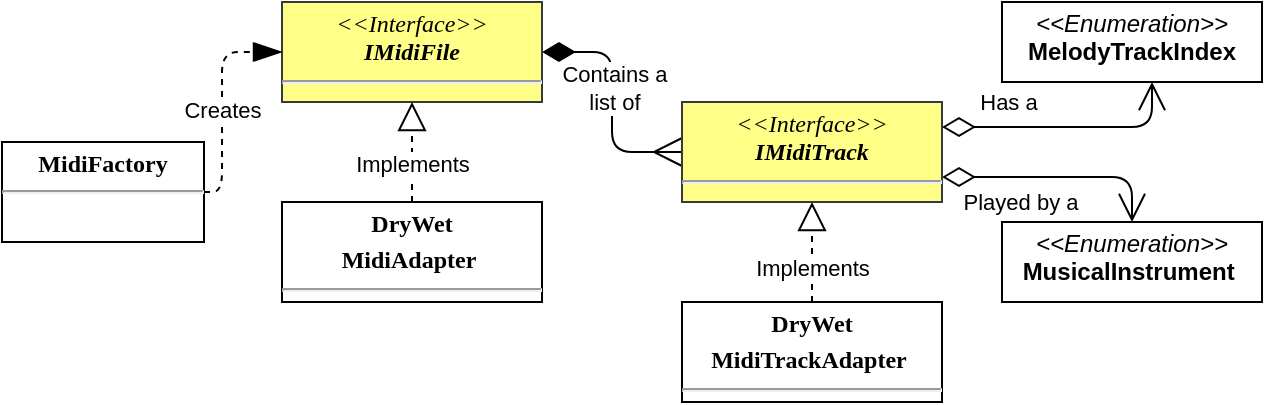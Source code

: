 <mxfile version="13.7.3" type="device" pages="4"><diagram id="5V231vLE11C7SsUKvrOc" name="Overview"><mxGraphModel dx="1024" dy="592" grid="1" gridSize="10" guides="1" tooltips="1" connect="1" arrows="1" fold="1" page="1" pageScale="1" pageWidth="827" pageHeight="1169" math="0" shadow="0"><root><mxCell id="QIt7D08QcLys3_P5vtUO-0"/><mxCell id="QIt7D08QcLys3_P5vtUO-1" parent="QIt7D08QcLys3_P5vtUO-0"/><mxCell id="J1rbVlcADmhOy6My7X3t-0" value="&lt;p style=&quot;margin: 4px 0px 0px ; text-align: center&quot;&gt;&lt;span&gt;&lt;b&gt;DryWet&lt;/b&gt;&lt;/span&gt;&lt;/p&gt;&lt;p style=&quot;margin: 4px 0px 0px ; text-align: center&quot;&gt;&lt;span&gt;&lt;b&gt;MidiTrackAdapter&amp;nbsp;&lt;/b&gt;&lt;/span&gt;&lt;/p&gt;&lt;hr style=&quot;font-size: 12px&quot;&gt;&lt;p style=&quot;margin: 0px 0px 0px 4px&quot;&gt;&lt;br&gt;&lt;/p&gt;" style="verticalAlign=top;align=left;overflow=fill;fontSize=12;fontFamily=Verdana;html=1;" parent="QIt7D08QcLys3_P5vtUO-1" vertex="1"><mxGeometry x="430" y="190" width="130" height="50" as="geometry"/></mxCell><mxCell id="J1rbVlcADmhOy6My7X3t-3" value="" style="endArrow=block;dashed=1;endFill=0;endSize=12;html=1;entryX=0.5;entryY=1;entryDx=0;entryDy=0;exitX=0.5;exitY=0;exitDx=0;exitDy=0;" parent="QIt7D08QcLys3_P5vtUO-1" source="J1rbVlcADmhOy6My7X3t-0" target="rFcMjTWTrSvsOlUJRT0v-9" edge="1"><mxGeometry width="160" relative="1" as="geometry"><mxPoint x="1174" y="330" as="sourcePoint"/><mxPoint x="1334" y="330" as="targetPoint"/></mxGeometry></mxCell><mxCell id="J1rbVlcADmhOy6My7X3t-5" value="Implements" style="edgeLabel;html=1;align=center;verticalAlign=middle;resizable=0;points=[];" parent="J1rbVlcADmhOy6My7X3t-3" vertex="1" connectable="0"><mxGeometry x="-0.456" y="1" relative="1" as="geometry"><mxPoint x="1" y="-4" as="offset"/></mxGeometry></mxCell><mxCell id="CVeoetYqST6cuay9dyxP-10" value="" style="endArrow=ERmany;html=1;endSize=12;startArrow=diamondThin;startSize=14;startFill=1;edgeStyle=orthogonalEdgeStyle;align=left;verticalAlign=bottom;entryX=0;entryY=0.5;entryDx=0;entryDy=0;endFill=0;exitX=1;exitY=0.5;exitDx=0;exitDy=0;" parent="QIt7D08QcLys3_P5vtUO-1" source="rFcMjTWTrSvsOlUJRT0v-1" target="rFcMjTWTrSvsOlUJRT0v-9" edge="1"><mxGeometry x="-1" y="3" relative="1" as="geometry"><mxPoint x="651.5" y="255" as="sourcePoint"/><mxPoint x="712" y="445" as="targetPoint"/></mxGeometry></mxCell><mxCell id="CVeoetYqST6cuay9dyxP-11" value="Contains a&lt;br&gt;&amp;nbsp;list of&amp;nbsp;" style="edgeLabel;html=1;align=center;verticalAlign=middle;resizable=0;points=[];" parent="CVeoetYqST6cuay9dyxP-10" vertex="1" connectable="0"><mxGeometry x="-0.118" relative="1" as="geometry"><mxPoint x="1" as="offset"/></mxGeometry></mxCell><mxCell id="zI2JBXG_XZW0BMub-MyV-1" value="&lt;p style=&quot;margin: 0px ; margin-top: 4px ; text-align: center&quot;&gt;&lt;font&gt;&lt;i style=&quot;font-size: 12px&quot;&gt;&amp;lt;&amp;lt;Enumeration&amp;gt;&amp;gt;&lt;/i&gt;&lt;br&gt;&lt;b&gt;MelodyTrackIndex&lt;/b&gt;&lt;br&gt;&lt;/font&gt;&lt;/p&gt;" style="verticalAlign=top;align=left;overflow=fill;fontSize=12;fontFamily=Helvetica;html=1;" parent="QIt7D08QcLys3_P5vtUO-1" vertex="1"><mxGeometry x="590" y="40" width="130" height="40" as="geometry"/></mxCell><mxCell id="rFcMjTWTrSvsOlUJRT0v-0" value="&lt;p style=&quot;margin: 4px 0px 0px ; text-align: center&quot;&gt;&lt;span&gt;&lt;b&gt;DryWet&lt;/b&gt;&lt;/span&gt;&lt;/p&gt;&lt;p style=&quot;margin: 4px 0px 0px ; text-align: center&quot;&gt;&lt;span&gt;&lt;b&gt;MidiAdapter&amp;nbsp;&lt;/b&gt;&lt;/span&gt;&lt;/p&gt;&lt;hr style=&quot;font-size: 12px&quot;&gt;&lt;p style=&quot;margin: 0px 0px 0px 4px&quot;&gt;&lt;br&gt;&lt;/p&gt;" style="verticalAlign=top;align=left;overflow=fill;fontSize=12;fontFamily=Verdana;html=1;" parent="QIt7D08QcLys3_P5vtUO-1" vertex="1"><mxGeometry x="230" y="140" width="130" height="50" as="geometry"/></mxCell><mxCell id="rFcMjTWTrSvsOlUJRT0v-1" value="&lt;p style=&quot;margin: 4px 0px 0px ; text-align: center&quot;&gt;&lt;font style=&quot;font-size: 12px&quot;&gt;&lt;i&gt;&amp;lt;&amp;lt;Interface&amp;gt;&amp;gt;&lt;/i&gt;&lt;br&gt;&lt;b&gt;&lt;i&gt;IMidiFile&lt;/i&gt;&lt;/b&gt;&lt;/font&gt;&lt;/p&gt;&lt;hr&gt;&lt;p style=&quot;margin: 0px 0px 0px 4px&quot;&gt;&lt;br&gt;&lt;/p&gt;" style="verticalAlign=top;align=left;overflow=fill;fontSize=12;fontFamily=Verdana;html=1;fillColor=#ffff88;strokeColor=#36393d;" parent="QIt7D08QcLys3_P5vtUO-1" vertex="1"><mxGeometry x="230" y="40" width="130" height="50" as="geometry"/></mxCell><mxCell id="rFcMjTWTrSvsOlUJRT0v-2" value="" style="endArrow=block;dashed=1;endFill=0;endSize=12;html=1;entryX=0.5;entryY=1;entryDx=0;entryDy=0;exitX=0.5;exitY=0;exitDx=0;exitDy=0;" parent="QIt7D08QcLys3_P5vtUO-1" source="rFcMjTWTrSvsOlUJRT0v-0" target="rFcMjTWTrSvsOlUJRT0v-1" edge="1"><mxGeometry width="160" relative="1" as="geometry"><mxPoint x="410" y="330" as="sourcePoint"/><mxPoint x="570" y="330" as="targetPoint"/></mxGeometry></mxCell><mxCell id="rFcMjTWTrSvsOlUJRT0v-3" value="Implements" style="edgeLabel;html=1;align=center;verticalAlign=middle;resizable=0;points=[];" parent="rFcMjTWTrSvsOlUJRT0v-2" vertex="1" connectable="0"><mxGeometry x="-0.456" y="1" relative="1" as="geometry"><mxPoint x="1" y="-6" as="offset"/></mxGeometry></mxCell><mxCell id="rFcMjTWTrSvsOlUJRT0v-5" value="&lt;p style=&quot;margin: 0px ; margin-top: 4px ; text-align: center&quot;&gt;&lt;font&gt;&lt;i style=&quot;font-size: 12px&quot;&gt;&amp;lt;&amp;lt;Enumeration&amp;gt;&amp;gt;&lt;/i&gt;&lt;br&gt;&lt;b&gt;MusicalInstrument&amp;nbsp;&lt;/b&gt;&lt;br&gt;&lt;/font&gt;&lt;/p&gt;" style="verticalAlign=top;align=left;overflow=fill;fontSize=12;fontFamily=Helvetica;html=1;" parent="QIt7D08QcLys3_P5vtUO-1" vertex="1"><mxGeometry x="590" y="150" width="130" height="40" as="geometry"/></mxCell><mxCell id="rFcMjTWTrSvsOlUJRT0v-6" value="" style="endArrow=open;html=1;endSize=12;startArrow=diamondThin;startSize=14;startFill=0;edgeStyle=orthogonalEdgeStyle;align=left;verticalAlign=bottom;exitX=1;exitY=0.75;exitDx=0;exitDy=0;entryX=0.5;entryY=0;entryDx=0;entryDy=0;" parent="QIt7D08QcLys3_P5vtUO-1" source="rFcMjTWTrSvsOlUJRT0v-9" target="rFcMjTWTrSvsOlUJRT0v-5" edge="1"><mxGeometry x="-1" y="3" relative="1" as="geometry"><mxPoint x="1164" y="270" as="sourcePoint"/><mxPoint x="962.5" y="565" as="targetPoint"/></mxGeometry></mxCell><mxCell id="rFcMjTWTrSvsOlUJRT0v-7" value="Played by a" style="edgeLabel;html=1;align=center;verticalAlign=middle;resizable=0;points=[];" parent="rFcMjTWTrSvsOlUJRT0v-6" vertex="1" connectable="0"><mxGeometry x="-0.209" y="-2" relative="1" as="geometry"><mxPoint x="-8" y="10.5" as="offset"/></mxGeometry></mxCell><mxCell id="rFcMjTWTrSvsOlUJRT0v-8" value="&lt;p style=&quot;margin: 4px 0px 0px ; text-align: center ; font-size: 12px&quot;&gt;&lt;b&gt;MidiFactory&lt;/b&gt;&lt;br&gt;&lt;/p&gt;&lt;hr style=&quot;font-size: 12px&quot;&gt;&lt;p style=&quot;margin: 0px 0px 0px 4px&quot;&gt;&lt;br&gt;&lt;/p&gt;" style="verticalAlign=top;align=left;overflow=fill;fontSize=12;fontFamily=Verdana;html=1;" parent="QIt7D08QcLys3_P5vtUO-1" vertex="1"><mxGeometry x="90" y="110" width="101" height="50" as="geometry"/></mxCell><mxCell id="rFcMjTWTrSvsOlUJRT0v-9" value="&lt;p style=&quot;margin: 4px 0px 0px ; text-align: center&quot;&gt;&lt;font style=&quot;font-size: 12px&quot;&gt;&lt;i&gt;&amp;lt;&amp;lt;Interface&amp;gt;&amp;gt;&lt;/i&gt;&lt;br&gt;&lt;b&gt;&lt;i&gt;IMidiTrack&lt;/i&gt;&lt;/b&gt;&lt;/font&gt;&lt;/p&gt;&lt;hr&gt;&lt;p style=&quot;margin: 0px 0px 0px 4px&quot;&gt;&lt;br&gt;&lt;/p&gt;" style="verticalAlign=top;align=left;overflow=fill;fontSize=12;fontFamily=Verdana;html=1;fillColor=#ffff88;strokeColor=#36393d;" parent="QIt7D08QcLys3_P5vtUO-1" vertex="1"><mxGeometry x="430" y="90" width="130" height="50" as="geometry"/></mxCell><mxCell id="UGyKBOKv4-_0a0hV9_R6-1" value="" style="endArrow=open;html=1;endSize=12;startArrow=diamondThin;startSize=14;startFill=0;edgeStyle=orthogonalEdgeStyle;align=left;verticalAlign=bottom;exitX=1;exitY=0.25;exitDx=0;exitDy=0;" parent="QIt7D08QcLys3_P5vtUO-1" source="rFcMjTWTrSvsOlUJRT0v-9" target="zI2JBXG_XZW0BMub-MyV-1" edge="1"><mxGeometry x="-1" y="3" relative="1" as="geometry"><mxPoint x="630" y="87.5" as="sourcePoint"/><mxPoint x="730" y="130" as="targetPoint"/><Array as="points"><mxPoint x="665" y="103"/></Array></mxGeometry></mxCell><mxCell id="UGyKBOKv4-_0a0hV9_R6-2" value="Has a" style="edgeLabel;html=1;align=center;verticalAlign=middle;resizable=0;points=[];" parent="UGyKBOKv4-_0a0hV9_R6-1" vertex="1" connectable="0"><mxGeometry x="-0.209" y="-2" relative="1" as="geometry"><mxPoint x="-18" y="-14.5" as="offset"/></mxGeometry></mxCell><mxCell id="UGyKBOKv4-_0a0hV9_R6-3" value="Creates" style="endArrow=blockThin;endSize=12;dashed=1;html=1;exitX=1;exitY=0.5;exitDx=0;exitDy=0;entryX=0;entryY=0.5;entryDx=0;entryDy=0;endFill=1;" parent="QIt7D08QcLys3_P5vtUO-1" source="rFcMjTWTrSvsOlUJRT0v-8" target="rFcMjTWTrSvsOlUJRT0v-1" edge="1"><mxGeometry x="-0.092" width="160" relative="1" as="geometry"><mxPoint x="400" y="250" as="sourcePoint"/><mxPoint x="560" y="250" as="targetPoint"/><Array as="points"><mxPoint x="200" y="135"/><mxPoint x="200" y="65"/></Array><mxPoint as="offset"/></mxGeometry></mxCell></root></mxGraphModel></diagram><diagram id="1wp-c8XFSkvXyYe8N1DW" name="IMidiFile"><mxGraphModel dx="1038" dy="607" grid="1" gridSize="10" guides="1" tooltips="1" connect="1" arrows="1" fold="1" page="1" pageScale="1" pageWidth="827" pageHeight="1169" math="0" shadow="0"><root><mxCell id="E3sXoWhO7z0aJu0Or1Rq-0"/><mxCell id="E3sXoWhO7z0aJu0Or1Rq-1" parent="E3sXoWhO7z0aJu0Or1Rq-0"/><mxCell id="x6q_NHVvEEY7eZuTdqSl-0" value="&lt;p style=&quot;margin: 4px 0px 0px ; text-align: center&quot;&gt;&lt;font style=&quot;font-size: 12px&quot;&gt;&lt;i&gt;&amp;lt;&amp;lt;&lt;/i&gt;&lt;i&gt;Interface&lt;/i&gt;&lt;i&gt;&amp;gt;&amp;gt;&lt;/i&gt;&lt;br&gt;&lt;b&gt;&lt;i&gt;IMidiTrack&lt;/i&gt;&lt;/b&gt;&lt;/font&gt;&lt;/p&gt;&lt;hr&gt;&lt;p style=&quot;margin: 0px 0px 0px 4px&quot;&gt;&lt;font style=&quot;font-size: 12px&quot;&gt;+ TrackNumber: MelodyTrackIndex&lt;/font&gt;&lt;/p&gt;&lt;p style=&quot;margin: 0px 0px 0px 4px&quot;&gt;&lt;font style=&quot;font-size: 12px&quot;&gt;+ TrackName: string&lt;br&gt;&lt;/font&gt;&lt;/p&gt;&lt;p style=&quot;margin: 0px 0px 0px 4px&quot;&gt;&lt;font style=&quot;font-size: 12px&quot;&gt;+ MusicalInstrument?: InstrumentMidiCode&lt;br&gt;&lt;/font&gt;&lt;/p&gt;&lt;p style=&quot;margin: 0px 0px 0px 4px&quot;&gt;&lt;font style=&quot;font-size: 12px&quot;&gt;+&amp;nbsp;InstrumentName : string&lt;/font&gt;&lt;/p&gt;&lt;p style=&quot;margin: 0px 0px 0px 4px&quot;&gt;&lt;br&gt;&lt;/p&gt;" style="verticalAlign=top;align=left;overflow=fill;fontSize=12;fontFamily=Verdana;html=1;" vertex="1" parent="E3sXoWhO7z0aJu0Or1Rq-1"><mxGeometry x="115" y="475" width="270" height="110" as="geometry"/></mxCell><mxCell id="x6q_NHVvEEY7eZuTdqSl-1" value="&lt;p style=&quot;margin: 4px 0px 0px ; text-align: center&quot;&gt;&lt;font style=&quot;font-size: 12px&quot;&gt;&lt;i&gt;&amp;lt;&amp;lt;&lt;/i&gt;&lt;i&gt;Interface&lt;/i&gt;&lt;i&gt;&amp;gt;&amp;gt;&lt;/i&gt;&lt;br&gt;&lt;b&gt;&lt;i&gt;IMidiFile&lt;/i&gt;&lt;/b&gt;&lt;/font&gt;&lt;/p&gt;&lt;hr&gt;&lt;p style=&quot;margin: 0px 0px 0px 4px&quot;&gt;&lt;font style=&quot;font-size: 12px&quot;&gt;+&amp;nbsp;BeatsPerMinute: byte&lt;br&gt;&lt;/font&gt;&lt;/p&gt;&lt;p style=&quot;margin: 0px 0px 0px 4px&quot;&gt;&lt;font style=&quot;font-size: 12px&quot;&gt;+ Content: object&amp;nbsp;&lt;br&gt;&lt;/font&gt;&lt;/p&gt;&lt;p style=&quot;margin: 0px 0px 0px 4px&quot;&gt;&lt;font style=&quot;font-size: 12px&quot;&gt;+ FilePath: string&lt;/font&gt;&lt;/p&gt;&lt;p style=&quot;margin: 0px 0px 0px 4px&quot;&gt;&lt;font style=&quot;font-size: 12px&quot;&gt;+ Stream: Stream&amp;nbsp;&lt;br&gt;&lt;/font&gt;&lt;/p&gt;&lt;p style=&quot;margin: 0px 0px 0px 4px&quot;&gt;+&amp;nbsp;LowestPitch:&amp;nbsp;NotePitch?&lt;/p&gt;&lt;p style=&quot;margin: 0px 0px 0px 4px&quot;&gt;&lt;/p&gt;&lt;p style=&quot;margin: 0px 0px 0px 4px&quot;&gt;+&amp;nbsp;HighestPitch:&amp;nbsp;NotePitch?&lt;/p&gt;&lt;p style=&quot;margin: 0px 0px 0px 4px&quot;&gt;+&amp;nbsp;KeySignature:&amp;nbsp;IDuration&lt;br&gt;&lt;/p&gt;&lt;p style=&quot;margin: 0px 0px 0px 4px&quot;&gt;+&amp;nbsp;NumberOfBars: int&lt;br&gt;&lt;/p&gt;&lt;p style=&quot;margin: 0px 0px 0px 4px&quot;&gt;&lt;font style=&quot;font-size: 12px&quot;&gt;+&amp;nbsp;Title: string&lt;/font&gt;&lt;/p&gt;&lt;p style=&quot;margin: 0px 0px 0px 4px&quot;&gt;&lt;font style=&quot;font-size: 12px&quot;&gt;+&amp;nbsp;Tracks:&amp;nbsp;IReadOnlyList&amp;lt;IMidiTrack&amp;gt;&lt;/font&gt;&lt;/p&gt;&lt;hr&gt;&lt;p style=&quot;margin: 0px 0px 0px 4px&quot;&gt;+&amp;nbsp;&lt;i&gt;ExtractMelodyTrack&lt;/i&gt;(byte,&amp;nbsp;in IList&amp;lt;IBar&amp;gt;) : void&lt;/p&gt;&lt;p style=&quot;margin: 0px 0px 0px 4px&quot;&gt;&lt;/p&gt;&lt;p style=&quot;margin: 0px 0px 0px 4px&quot;&gt;+&amp;nbsp;&lt;i&gt;EmbedMelody&lt;/i&gt;(IList&amp;lt;IBar&amp;gt;,&amp;nbsp;MusicalInstrument,&amp;nbsp;byte?) : void&amp;nbsp;&lt;/p&gt;&lt;p style=&quot;margin: 0px 0px 0px 4px&quot;&gt;+&amp;nbsp;&lt;i&gt;FadeOut&lt;/i&gt;(): void&lt;/p&gt;&lt;p style=&quot;margin: 0px 0px 0px 4px&quot;&gt;+&amp;nbsp;&lt;i&gt;FadeOutTrack&lt;/i&gt;(int): void&lt;/p&gt;&lt;p style=&quot;margin: 0px 0px 0px 4px&quot;&gt;&lt;font style=&quot;font-size: 12px&quot;&gt;+&amp;nbsp;&lt;i&gt;GetBarDuration&lt;/i&gt;(int):&amp;nbsp;IDuration&lt;br&gt;&lt;/font&gt;&lt;/p&gt;&lt;p style=&quot;margin: 0px 0px 0px 4px&quot;&gt;&lt;font style=&quot;font-size: 12px&quot;&gt;+&amp;nbsp;&lt;/font&gt;&lt;span&gt;&lt;i&gt;GetPitchRangeForTrack&lt;/i&gt;&lt;/span&gt;&lt;span&gt;(int,&amp;nbsp;&lt;/span&gt;&lt;span&gt;out NotePitch?,&amp;nbsp;&lt;/span&gt;&lt;span&gt;out NotePitch?&lt;/span&gt;&lt;span&gt;): void&lt;/span&gt;&lt;/p&gt;&amp;nbsp;+&amp;nbsp;&lt;span&gt;&lt;i&gt;Play&lt;/i&gt;&lt;/span&gt;&lt;span&gt;(): void&lt;/span&gt;&lt;br&gt;&lt;p style=&quot;margin: 0px 0px 0px 4px&quot;&gt;&lt;span&gt;+&amp;nbsp;&lt;/span&gt;&lt;span&gt;&lt;i&gt;PlayAsync&lt;/i&gt;&lt;/span&gt;&lt;span&gt;() : Task&lt;/span&gt;&lt;/p&gt;&lt;p style=&quot;margin: 0px 0px 0px 4px&quot;&gt;+&amp;nbsp;&lt;span&gt;&lt;i&gt;Stop&lt;/i&gt;&lt;/span&gt;&lt;span&gt;(): void&lt;/span&gt;&lt;/p&gt;&lt;p style=&quot;margin: 0px 0px 0px 4px&quot;&gt;+&amp;nbsp;&lt;i&gt;SaveFile&lt;/i&gt;(string,&amp;nbsp;string, bool): string&amp;nbsp;&lt;/p&gt;&lt;p style=&quot;margin: 0px 0px 0px 4px&quot;&gt;&lt;br&gt;&lt;/p&gt;&lt;p style=&quot;margin: 0px 0px 0px 4px&quot;&gt;&lt;br&gt;&lt;/p&gt;" style="verticalAlign=top;align=left;overflow=fill;fontSize=12;fontFamily=Verdana;html=1;" vertex="1" parent="E3sXoWhO7z0aJu0Or1Rq-1"><mxGeometry x="40" y="45" width="420" height="360" as="geometry"/></mxCell><mxCell id="x6q_NHVvEEY7eZuTdqSl-2" value="" style="endArrow=ERmany;html=1;endSize=12;startArrow=diamondThin;startSize=14;startFill=1;edgeStyle=orthogonalEdgeStyle;align=left;verticalAlign=bottom;endFill=0;" edge="1" parent="E3sXoWhO7z0aJu0Or1Rq-1" source="x6q_NHVvEEY7eZuTdqSl-1" target="x6q_NHVvEEY7eZuTdqSl-0"><mxGeometry x="-1" y="3" relative="1" as="geometry"><mxPoint x="510" y="585" as="sourcePoint"/><mxPoint x="580" y="635" as="targetPoint"/></mxGeometry></mxCell><mxCell id="x6q_NHVvEEY7eZuTdqSl-3" value="Contains a&lt;br&gt;&amp;nbsp;list of&amp;nbsp;" style="edgeLabel;html=1;align=center;verticalAlign=middle;resizable=0;points=[];" vertex="1" connectable="0" parent="x6q_NHVvEEY7eZuTdqSl-2"><mxGeometry x="-0.118" relative="1" as="geometry"><mxPoint x="1" as="offset"/></mxGeometry></mxCell></root></mxGraphModel></diagram><diagram id="NrBDlXkNeh4RMIZIlWTA" name="Adapters"><mxGraphModel dx="1038" dy="607" grid="1" gridSize="10" guides="1" tooltips="1" connect="1" arrows="1" fold="1" page="1" pageScale="1" pageWidth="827" pageHeight="1169" math="0" shadow="0"><root><mxCell id="NQVAj5PIEKVM7RzwHxVf-0"/><mxCell id="NQVAj5PIEKVM7RzwHxVf-1" parent="NQVAj5PIEKVM7RzwHxVf-0"/><mxCell id="NQVAj5PIEKVM7RzwHxVf-3" value="&lt;p style=&quot;margin: 4px 0px 0px ; text-align: center&quot;&gt;&lt;b&gt;DryWetMidiAdapter&amp;nbsp;&lt;/b&gt;&lt;br&gt;&lt;/p&gt;&lt;hr style=&quot;font-size: 12px&quot;&gt;&lt;p style=&quot;margin: 0px 0px 0px 4px&quot;&gt;-&amp;nbsp;&lt;u&gt;DefaulTrackName&lt;/u&gt;: string&lt;br&gt;&lt;/p&gt;&lt;p style=&quot;margin: 0px 0px 0px 4px&quot;&gt;- _midiContent: MidiFile&amp;nbsp;&lt;/p&gt;&lt;p style=&quot;margin: 0px 0px 0px 4px&quot;&gt;- _midiPlayer;: Playback&amp;nbsp;&lt;br&gt;&lt;/p&gt;&lt;p style=&quot;margin: 0px 0px 0px 4px&quot;&gt;- _metadataTrack: TrackChunk&amp;nbsp;&lt;br&gt;&lt;/p&gt;&lt;p style=&quot;margin: 0px 0px 0px 4px&quot;&gt;- _metaEvents: &amp;nbsp;List&amp;lt;MidiEvent&amp;gt;&lt;/p&gt;&lt;p style=&quot;margin: 0px 0px 0px 4px&quot;&gt;- _tempoMap: TempoMap&amp;nbsp;&lt;br&gt;&lt;/p&gt;&lt;p style=&quot;margin: 0px 0px 0px 4px&quot;&gt;^+&amp;nbsp;BeatsPerMinute: byte&lt;/p&gt;&lt;p style=&quot;margin: 0px 0px 0px 4px&quot;&gt;^+ Content: object&amp;nbsp;&lt;br&gt;&lt;/p&gt;&lt;p style=&quot;margin: 0px 0px 0px 4px&quot;&gt;^+ FilePath: string&lt;/p&gt;&lt;p style=&quot;margin: 0px 0px 0px 4px&quot;&gt;^+ Stream: Stream&amp;nbsp;&lt;br&gt;&lt;/p&gt;&lt;p style=&quot;margin: 0px 0px 0px 4px&quot;&gt;^+&amp;nbsp;LowestPitch:&amp;nbsp;NotePitch?&lt;/p&gt;&lt;p style=&quot;margin: 0px 0px 0px 4px&quot;&gt;&lt;/p&gt;&lt;p style=&quot;margin: 0px 0px 0px 4px&quot;&gt;^+&amp;nbsp;HighestPitch:&amp;nbsp;NotePitch?&lt;/p&gt;&lt;p style=&quot;margin: 0px 0px 0px 4px&quot;&gt;^+&amp;nbsp;KeySignature:&amp;nbsp;IDuration&lt;br&gt;&lt;/p&gt;&lt;p style=&quot;margin: 0px 0px 0px 4px&quot;&gt;^+&amp;nbsp;NumberOfBars: int&lt;br&gt;&lt;/p&gt;&lt;p style=&quot;margin: 0px 0px 0px 4px&quot;&gt;^+&amp;nbsp;Title: string&lt;/p&gt;&lt;p style=&quot;margin: 0px 0px 0px 4px&quot;&gt;^+&amp;nbsp;Tracks:&amp;nbsp;IReadOnlyList&amp;lt;IMidiTrack&amp;gt;&lt;/p&gt;&lt;hr style=&quot;font-size: 12px&quot;&gt;&lt;p style=&quot;margin: 0px 0px 0px 4px&quot;&gt;~ DryWetMidiAdapter(string)&lt;/p&gt;&lt;p style=&quot;margin: 0px 0px 0px 4px&quot;&gt;~ DryWetMidiAdapter(Stream, bool)&lt;br&gt;&lt;/p&gt;&lt;p style=&quot;margin: 0px 0px 0px 4px&quot;&gt;-&amp;nbsp; ConvertMelodyToTrackChunk(IList&amp;lt;IBar&amp;gt;,string,&lt;/p&gt;&lt;p style=&quot;margin: 0px 0px 0px 4px&quot;&gt;&amp;nbsp; &amp;nbsp; &amp;nbsp; &amp;nbsp; &amp;nbsp; &amp;nbsp; &amp;nbsp; &amp;nbsp; &amp;nbsp; &amp;nbsp; &amp;nbsp; &amp;nbsp; &amp;nbsp; &amp;nbsp; &amp;nbsp; &amp;nbsp; &amp;nbsp; &amp;nbsp; &amp;nbsp; &amp;nbsp; &amp;nbsp; &amp;nbsp; &amp;nbsp;MusicalInstrument, byte):&amp;nbsp;TrackChunk&amp;nbsp;&lt;/p&gt;&lt;p style=&quot;margin: 0px 0px 0px 4px&quot;&gt;-&amp;nbsp; ConvertTrackChunkToMelody(TrackChunk,&amp;nbsp;in IList&amp;lt;IBar&amp;gt;): void&amp;nbsp;&lt;/p&gt;&lt;p style=&quot;margin: 0px 0px 0px 4px&quot;&gt;^+&amp;nbsp;ExtractMelodyTrack(byte,&amp;nbsp;in IList&amp;lt;IBar&amp;gt;) : void&lt;/p&gt;&lt;p style=&quot;margin: 0px 0px 0px 4px&quot;&gt;&lt;/p&gt;&lt;p style=&quot;margin: 0px 0px 0px 4px&quot;&gt;^+&amp;nbsp;EmbedMelody(IList&amp;lt;IBar&amp;gt;,&amp;nbsp;MusicalInstrument,&amp;nbsp;byte?) : void&amp;nbsp;&lt;/p&gt;&lt;p style=&quot;margin: 0px 0px 0px 4px&quot;&gt;^+&amp;nbsp;FadeOut(): void&lt;/p&gt;&lt;p style=&quot;margin: 0px 0px 0px 4px&quot;&gt;^+&amp;nbsp;FadeOutTrack(int): void&lt;/p&gt;&lt;p style=&quot;margin: 0px 0px 0px 4px&quot;&gt;^+&amp;nbsp;GetBarDuration(int):&amp;nbsp;IDuration&lt;br&gt;&lt;/p&gt;&lt;p style=&quot;margin: 0px 0px 0px 4px&quot;&gt;^+&amp;nbsp;GetPitchRangeForTrack(int,&amp;nbsp;out NotePitch?,&amp;nbsp;out NotePitch?): void&lt;/p&gt;&lt;p style=&quot;margin: 0px 0px 0px 4px&quot;&gt;^+&amp;nbsp;Play(): void&lt;br&gt;&lt;/p&gt;&lt;p style=&quot;margin: 0px 0px 0px 4px&quot;&gt;^+&amp;nbsp;PlayAsync() : Task&lt;/p&gt;&lt;p style=&quot;margin: 0px 0px 0px 4px&quot;&gt;^+&amp;nbsp;Stop(): void&lt;/p&gt;&lt;p style=&quot;margin: 0px 0px 0px 4px&quot;&gt;^+&amp;nbsp;SaveFile(string,&amp;nbsp;string, bool): string&amp;nbsp;&lt;/p&gt;" style="verticalAlign=top;align=left;overflow=fill;fontSize=12;fontFamily=Verdana;html=1;" parent="NQVAj5PIEKVM7RzwHxVf-1" vertex="1"><mxGeometry x="20" y="80" width="440" height="490" as="geometry"/></mxCell><mxCell id="6hgUYd1hkncdUgSt4hUY-2" value="&lt;p style=&quot;margin: 4px 0px 0px ; text-align: center&quot;&gt;&lt;b&gt;DryWetMidiTrackAdapter&amp;nbsp;&lt;/b&gt;&lt;br&gt;&lt;/p&gt;&lt;hr style=&quot;font-size: 12px&quot;&gt;&lt;p style=&quot;margin: 0px 0px 0px 4px&quot;&gt;- &lt;u&gt;DrumsMidiChannel&lt;/u&gt;: int&lt;br&gt;&lt;/p&gt;&lt;p style=&quot;margin: 0px 0px 0px 4px&quot;&gt;- DrumsInstrumentDescription: string&lt;/p&gt;&lt;p style=&quot;margin: 0px 0px 0px 4px&quot;&gt;- UnkownInstrumentDescription: string&lt;br&gt;&lt;/p&gt;&lt;p style=&quot;margin: 0px 0px 0px 4px&quot;&gt;^+ TrackNumber: MelodyTrackIndex&lt;/p&gt;&lt;p style=&quot;margin: 0px 0px 0px 4px&quot;&gt;^+ TrackName: string&lt;br&gt;&lt;/p&gt;&lt;p style=&quot;margin: 0px 0px 0px 4px&quot;&gt;^+ MusicalInstrument?: InstrumentMidiCode&lt;br&gt;&lt;/p&gt;&lt;p style=&quot;margin: 0px 0px 0px 4px&quot;&gt;^+&amp;nbsp;InstrumentName : string&lt;/p&gt;&lt;hr style=&quot;font-size: 12px&quot;&gt;&lt;p style=&quot;margin: 0px 0px 0px 4px&quot;&gt;~ DryWetMidiTrackAdapter(TrackChunk,MelodyTrackIndex)&lt;/p&gt;" style="verticalAlign=top;align=left;overflow=fill;fontSize=12;fontFamily=Verdana;html=1;" vertex="1" parent="NQVAj5PIEKVM7RzwHxVf-1"><mxGeometry x="500" y="190" width="370" height="170" as="geometry"/></mxCell><mxCell id="8DRoepH3ZaHc7UTvbdBC-0" value="&lt;p style=&quot;margin: 4px 0px 0px ; text-align: center&quot;&gt;&lt;font style=&quot;font-size: 12px&quot;&gt;&lt;i&gt;&amp;lt;&amp;lt;Interface&amp;gt;&amp;gt;&lt;/i&gt;&lt;br&gt;&lt;b&gt;&lt;i&gt;IMidiFile&lt;/i&gt;&lt;/b&gt;&lt;/font&gt;&lt;/p&gt;&lt;hr&gt;&lt;p style=&quot;margin: 0px 0px 0px 4px&quot;&gt;&lt;br&gt;&lt;/p&gt;" style="verticalAlign=top;align=left;overflow=fill;fontSize=12;fontFamily=Verdana;html=1;" vertex="1" parent="NQVAj5PIEKVM7RzwHxVf-1"><mxGeometry x="560" y="80" width="130" height="50" as="geometry"/></mxCell><mxCell id="Er3Yt0Ulg2swlR5ZVBgW-0" value="" style="endArrow=block;dashed=1;endFill=0;endSize=12;html=1;entryX=0;entryY=0.5;entryDx=0;entryDy=0;exitX=1.001;exitY=0.048;exitDx=0;exitDy=0;exitPerimeter=0;" edge="1" parent="NQVAj5PIEKVM7RzwHxVf-1" source="NQVAj5PIEKVM7RzwHxVf-3" target="8DRoepH3ZaHc7UTvbdBC-0"><mxGeometry width="160" relative="1" as="geometry"><mxPoint x="295" y="140" as="sourcePoint"/><mxPoint x="295" y="90" as="targetPoint"/></mxGeometry></mxCell><mxCell id="Er3Yt0Ulg2swlR5ZVBgW-1" value="Implements" style="edgeLabel;html=1;align=center;verticalAlign=middle;resizable=0;points=[];" vertex="1" connectable="0" parent="Er3Yt0Ulg2swlR5ZVBgW-0"><mxGeometry x="-0.456" y="1" relative="1" as="geometry"><mxPoint x="12.55" y="17.08" as="offset"/></mxGeometry></mxCell><mxCell id="e9UA-PTUP-dyvLW3qPL7-0" value="&lt;p style=&quot;margin: 4px 0px 0px ; text-align: center&quot;&gt;&lt;font style=&quot;font-size: 12px&quot;&gt;&lt;i&gt;&amp;lt;&amp;lt;Interface&amp;gt;&amp;gt;&lt;/i&gt;&lt;br&gt;&lt;b&gt;&lt;i&gt;IMidiTrack&lt;/i&gt;&lt;/b&gt;&lt;/font&gt;&lt;/p&gt;&lt;hr&gt;&lt;p style=&quot;margin: 0px 0px 0px 4px&quot;&gt;&lt;br&gt;&lt;/p&gt;" style="verticalAlign=top;align=left;overflow=fill;fontSize=12;fontFamily=Verdana;html=1;" vertex="1" parent="NQVAj5PIEKVM7RzwHxVf-1"><mxGeometry x="820" y="130" width="130" height="50" as="geometry"/></mxCell><mxCell id="e9UA-PTUP-dyvLW3qPL7-3" value="" style="endArrow=block;dashed=1;endFill=0;endSize=12;html=1;entryX=0;entryY=0.5;entryDx=0;entryDy=0;exitX=0.5;exitY=0;exitDx=0;exitDy=0;" edge="1" parent="NQVAj5PIEKVM7RzwHxVf-1" source="6hgUYd1hkncdUgSt4hUY-2" target="e9UA-PTUP-dyvLW3qPL7-0"><mxGeometry width="160" relative="1" as="geometry"><mxPoint x="650" y="160" as="sourcePoint"/><mxPoint x="749.56" y="161.48" as="targetPoint"/><Array as="points"><mxPoint x="685" y="155"/></Array></mxGeometry></mxCell><mxCell id="e9UA-PTUP-dyvLW3qPL7-4" value="Implements" style="edgeLabel;html=1;align=center;verticalAlign=middle;resizable=0;points=[];" vertex="1" connectable="0" parent="e9UA-PTUP-dyvLW3qPL7-3"><mxGeometry x="-0.456" y="1" relative="1" as="geometry"><mxPoint x="24" y="16.0" as="offset"/></mxGeometry></mxCell></root></mxGraphModel></diagram><diagram id="0BPvR8ZkJQi2e2fveM98" name="Enums"><mxGraphModel dx="1038" dy="607" grid="1" gridSize="10" guides="1" tooltips="1" connect="1" arrows="1" fold="1" page="1" pageScale="1" pageWidth="827" pageHeight="1169" math="0" shadow="0"><root><mxCell id="QGCYXYerMrQMDB1U7CmS-0"/><mxCell id="QGCYXYerMrQMDB1U7CmS-1" parent="QGCYXYerMrQMDB1U7CmS-0"/><mxCell id="QGCYXYerMrQMDB1U7CmS-2" value="&lt;p style=&quot;margin: 0px ; margin-top: 4px ; text-align: center&quot;&gt;&lt;font style=&quot;font-size: 12px&quot;&gt;&lt;i&gt;&amp;lt;&amp;lt;Enumeration&amp;gt;&amp;gt;&lt;/i&gt;&lt;br&gt;&lt;b&gt;MelodyTrackIndex&lt;/b&gt;&lt;/font&gt;&lt;/p&gt;&lt;hr size=&quot;1&quot;&gt;&lt;p style=&quot;margin: 0px ; margin-left: 4px&quot;&gt;&lt;font style=&quot;font-size: 12px&quot;&gt;NoMelodyTrackInFile,&lt;/font&gt;&lt;/p&gt;&lt;p style=&quot;margin: 0px ; margin-left: 4px&quot;&gt;&lt;font style=&quot;font-size: 12px&quot;&gt;TrackNumber1,&lt;/font&gt;&lt;/p&gt;&lt;p style=&quot;margin: 0px ; margin-left: 4px&quot;&gt;&lt;font color=&quot;#24292e&quot;&gt;TrackNumber2,&lt;/font&gt;&lt;br&gt;&lt;/p&gt;&lt;p style=&quot;margin: 0px ; margin-left: 4px&quot;&gt;&lt;font style=&quot;font-size: 12px&quot;&gt;TrackNumber3,&lt;span style=&quot;color: rgb(36 , 41 , 46) ; font-family: , &amp;#34;blinkmacsystemfont&amp;#34; , &amp;#34;segoe ui&amp;#34; , &amp;#34;helvetica&amp;#34; , &amp;#34;arial&amp;#34; , sans-serif , &amp;#34;apple color emoji&amp;#34; , &amp;#34;segoe ui emoji&amp;#34; ; background-color: rgb(255 , 255 , 255)&quot;&gt;&lt;br&gt;&lt;/span&gt;&lt;/font&gt;&lt;/p&gt;&lt;p style=&quot;margin: 0px ; margin-left: 4px&quot;&gt;&lt;font style=&quot;font-size: 12px&quot;&gt;&lt;span style=&quot;color: rgb(36 , 41 , 46) ; font-family: , &amp;#34;blinkmacsystemfont&amp;#34; , &amp;#34;segoe ui&amp;#34; , &amp;#34;helvetica&amp;#34; , &amp;#34;arial&amp;#34; , sans-serif , &amp;#34;apple color emoji&amp;#34; , &amp;#34;segoe ui emoji&amp;#34;&quot;&gt;{ ... }&lt;/span&gt;&lt;font color=&quot;#24292e&quot; face=&quot;-apple-system, BlinkMacSystemFont, Segoe UI, Helvetica, Arial, sans-serif, Apple Color Emoji, Segoe UI Emoji&quot;&gt;&lt;br&gt;&lt;/font&gt;&lt;br&gt;&lt;/font&gt;&lt;/p&gt;" style="verticalAlign=top;align=left;overflow=fill;fontSize=12;fontFamily=Helvetica;html=1;" vertex="1" parent="QGCYXYerMrQMDB1U7CmS-1"><mxGeometry x="230" y="20" width="130" height="125" as="geometry"/></mxCell><mxCell id="QGCYXYerMrQMDB1U7CmS-3" value="&lt;p style=&quot;margin: 0px ; margin-top: 4px ; text-align: center&quot;&gt;&lt;font style=&quot;font-size: 12px&quot;&gt;&lt;i&gt;&amp;lt;&amp;lt;Enumeration&amp;gt;&amp;gt;&lt;/i&gt;&lt;br&gt;&lt;b&gt;MusicalInstrument&amp;nbsp;&lt;/b&gt;&lt;br&gt;&lt;/font&gt;&lt;/p&gt;&lt;hr size=&quot;1&quot;&gt;&lt;p style=&quot;margin: 0px ; margin-left: 4px&quot;&gt;&lt;font style=&quot;font-size: 12px&quot;&gt;AcousticGrandPiano,&lt;/font&gt;&lt;/p&gt;&lt;p style=&quot;margin: 0px ; margin-left: 4px&quot;&gt;&lt;font style=&quot;font-size: 12px&quot;&gt;BrightAcousticPiano,&lt;/font&gt;&lt;/p&gt;&lt;font color=&quot;#24292e&quot;&gt;&amp;nbsp;ElectricGrandPiano,&lt;br&gt;&lt;/font&gt;&lt;p style=&quot;margin: 0px ; margin-left: 4px&quot;&gt;&lt;font style=&quot;font-size: 12px&quot;&gt;&lt;span style=&quot;color: rgb(36 , 41 , 46) ; font-family: , &amp;#34;blinkmacsystemfont&amp;#34; , &amp;#34;segoe ui&amp;#34; , &amp;#34;helvetica&amp;#34; , &amp;#34;arial&amp;#34; , sans-serif , &amp;#34;apple color emoji&amp;#34; , &amp;#34;segoe ui emoji&amp;#34;&quot;&gt;{ ... }&lt;/span&gt;&lt;font color=&quot;#24292e&quot; face=&quot;-apple-system, BlinkMacSystemFont, Segoe UI, Helvetica, Arial, sans-serif, Apple Color Emoji, Segoe UI Emoji&quot;&gt;&lt;br&gt;&lt;/font&gt;&lt;br&gt;&lt;/font&gt;&lt;/p&gt;" style="verticalAlign=top;align=left;overflow=fill;fontSize=12;fontFamily=Helvetica;html=1;" vertex="1" parent="QGCYXYerMrQMDB1U7CmS-1"><mxGeometry x="60" y="20" width="130" height="110" as="geometry"/></mxCell></root></mxGraphModel></diagram></mxfile>
